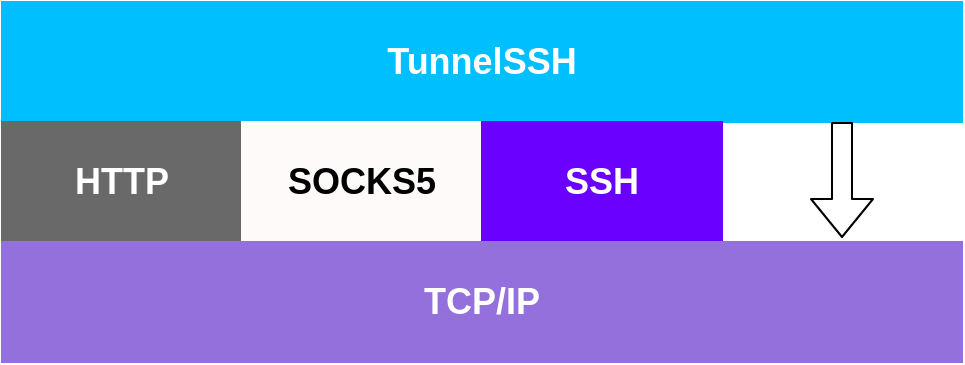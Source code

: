 <mxfile version="13.1.3">
    <diagram id="6hGFLwfOUW9BJ-s0fimq" name="Page-1">
        <mxGraphModel dx="1208" dy="865" grid="1" gridSize="10" guides="1" tooltips="1" connect="1" arrows="1" fold="1" page="1" pageScale="1" pageWidth="827" pageHeight="1169" math="0" shadow="0">
            <root>
                <mxCell id="0"/>
                <mxCell id="1" parent="0"/>
                <mxCell id="5" value="&lt;h2&gt;TunnelSSH&lt;/h2&gt;" style="rounded=0;whiteSpace=wrap;html=1;fillColor=#00BFFF;strokeColor=#00BFFF;fontColor=#ffffff;" parent="1" vertex="1">
                    <mxGeometry x="160" y="280" width="480" height="60" as="geometry"/>
                </mxCell>
                <mxCell id="3" value="&lt;h2&gt;HTTP&lt;/h2&gt;" style="rounded=0;whiteSpace=wrap;html=1;fillColor=#696969;strokeColor=#696969;fontColor=#ffffff;" parent="1" vertex="1">
                    <mxGeometry x="160" y="340" width="120" height="60" as="geometry"/>
                </mxCell>
                <mxCell id="7" value="&lt;h2&gt;SOCKS5&lt;/h2&gt;" style="rounded=0;whiteSpace=wrap;html=1;fillColor=#FFFAFA;strokeColor=#FFFAFA;fontColor=#000000;" parent="1" vertex="1">
                    <mxGeometry x="280" y="340" width="120" height="60" as="geometry"/>
                </mxCell>
                <mxCell id="4" value="&lt;h2&gt;SSH&lt;/h2&gt;" style="rounded=0;whiteSpace=wrap;html=1;fillColor=#6a00ff;strokeColor=#6a00ff;fontColor=#ffffff;" parent="1" vertex="1">
                    <mxGeometry x="400" y="340" width="120" height="60" as="geometry"/>
                </mxCell>
                <mxCell id="2" value="&lt;h2&gt;TCP/IP&lt;/h2&gt;" style="rounded=0;whiteSpace=wrap;html=1;fillColor=#9370DB;strokeColor=#9370DB;fontColor=#ffffff;" parent="1" vertex="1">
                    <mxGeometry x="160" y="400" width="480" height="60" as="geometry"/>
                </mxCell>
                <mxCell id="11" value="" style="shape=flexArrow;endArrow=classic;html=1;" edge="1" parent="1">
                    <mxGeometry width="50" height="50" relative="1" as="geometry">
                        <mxPoint x="580" y="340" as="sourcePoint"/>
                        <mxPoint x="580" y="398" as="targetPoint"/>
                    </mxGeometry>
                </mxCell>
            </root>
        </mxGraphModel>
    </diagram>
</mxfile>